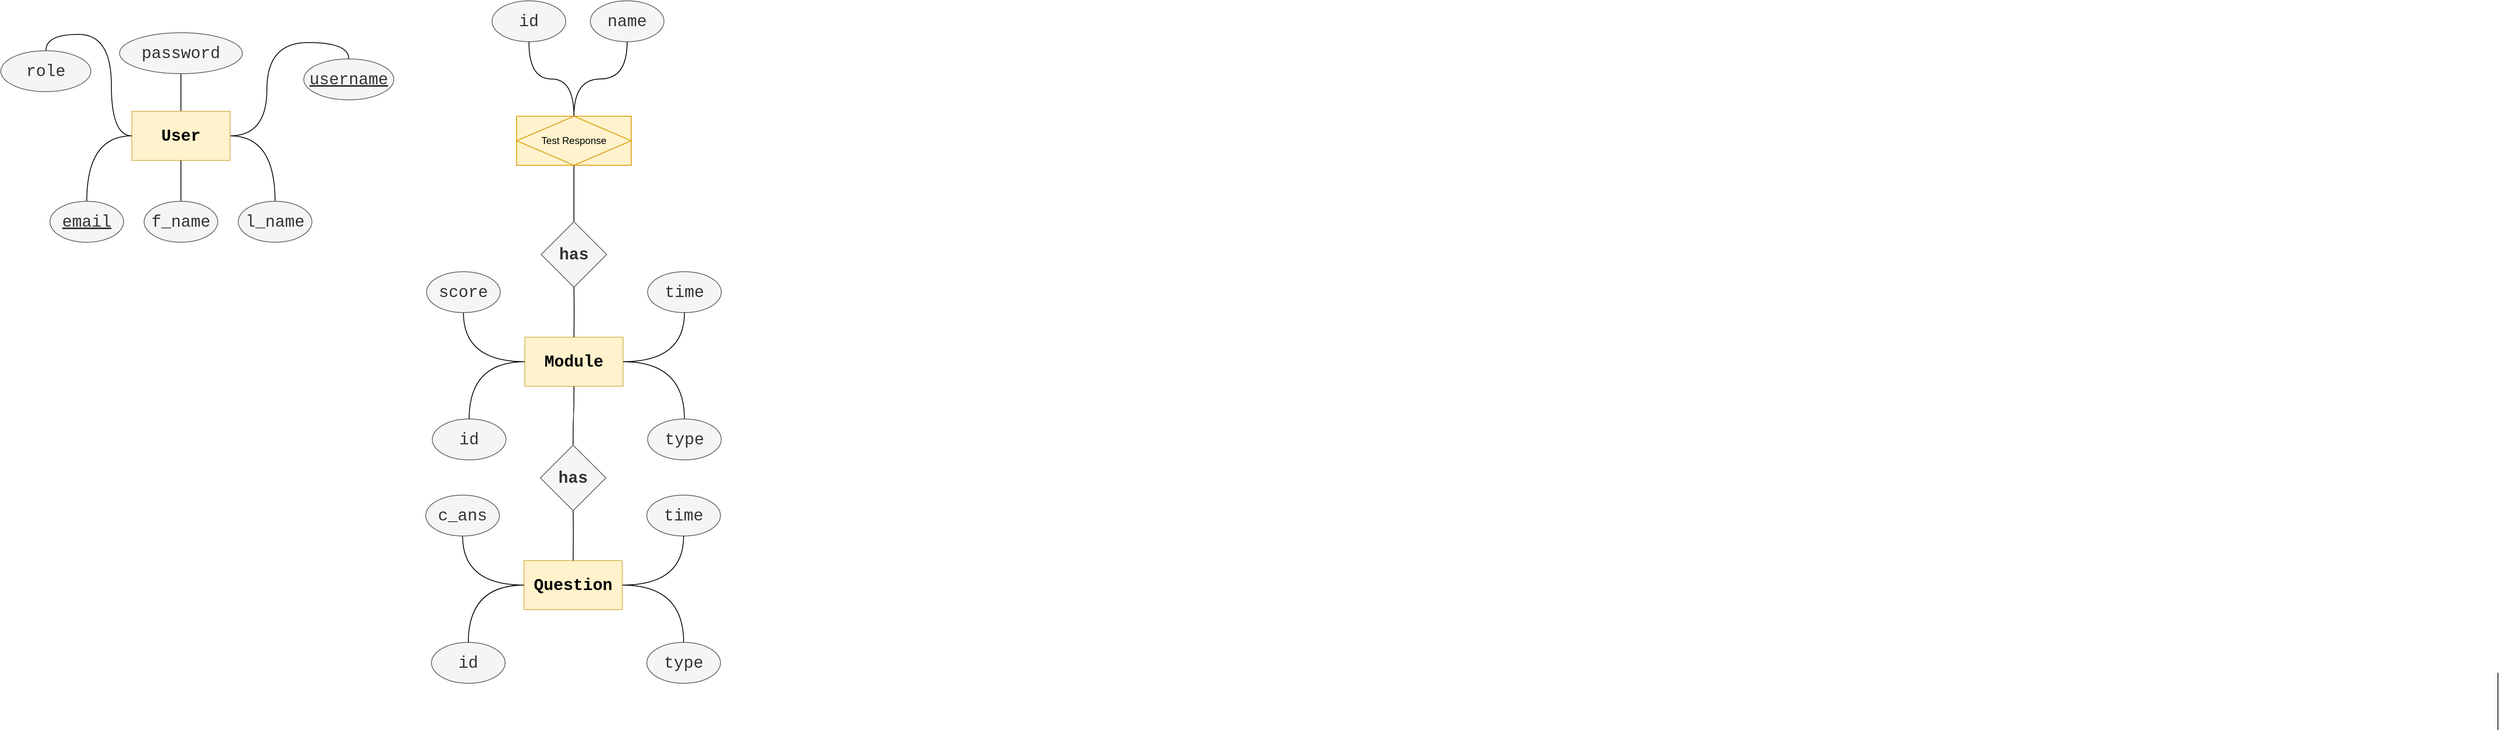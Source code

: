 <mxfile version="24.7.17">
  <diagram name="Page-1" id="eGLWEHnS6auaZB9XrZuT">
    <mxGraphModel dx="2064" dy="634" grid="1" gridSize="10" guides="1" tooltips="1" connect="1" arrows="1" fold="1" page="1" pageScale="1" pageWidth="850" pageHeight="1100" math="0" shadow="0">
      <root>
        <mxCell id="0" />
        <mxCell id="1" parent="0" />
        <mxCell id="Utq8X0_1eFS-AREOxyyB-11" style="edgeStyle=orthogonalEdgeStyle;shape=connector;curved=1;rounded=0;orthogonalLoop=1;jettySize=auto;html=1;strokeColor=default;align=center;verticalAlign=middle;fontFamily=Helvetica;fontSize=11;fontColor=default;labelBackgroundColor=default;endArrow=none;endFill=0;" parent="1" source="Utq8X0_1eFS-AREOxyyB-1" target="Utq8X0_1eFS-AREOxyyB-12" edge="1">
          <mxGeometry relative="1" as="geometry">
            <mxPoint x="70" y="274" as="targetPoint" />
          </mxGeometry>
        </mxCell>
        <mxCell id="Utq8X0_1eFS-AREOxyyB-13" style="edgeStyle=orthogonalEdgeStyle;shape=connector;curved=1;rounded=0;orthogonalLoop=1;jettySize=auto;html=1;strokeColor=default;align=center;verticalAlign=middle;fontFamily=Courier New;fontSize=20;fontColor=#333333;fontStyle=1;labelBackgroundColor=default;endArrow=none;endFill=0;entryX=0.5;entryY=0;entryDx=0;entryDy=0;" parent="1" source="Utq8X0_1eFS-AREOxyyB-1" target="Utq8X0_1eFS-AREOxyyB-14" edge="1">
          <mxGeometry relative="1" as="geometry">
            <mxPoint x="270" y="284" as="targetPoint" />
          </mxGeometry>
        </mxCell>
        <mxCell id="Utq8X0_1eFS-AREOxyyB-15" style="edgeStyle=orthogonalEdgeStyle;shape=connector;curved=1;rounded=0;orthogonalLoop=1;jettySize=auto;html=1;strokeColor=default;align=center;verticalAlign=middle;fontFamily=Courier New;fontSize=20;fontColor=#333333;fontStyle=1;labelBackgroundColor=default;endArrow=none;endFill=0;entryX=0.5;entryY=1;entryDx=0;entryDy=0;" parent="1" source="Utq8X0_1eFS-AREOxyyB-1" target="Utq8X0_1eFS-AREOxyyB-17" edge="1">
          <mxGeometry relative="1" as="geometry">
            <mxPoint x="180" y="114" as="targetPoint" />
          </mxGeometry>
        </mxCell>
        <mxCell id="Utq8X0_1eFS-AREOxyyB-19" style="edgeStyle=orthogonalEdgeStyle;shape=connector;curved=1;rounded=0;orthogonalLoop=1;jettySize=auto;html=1;strokeColor=default;align=center;verticalAlign=middle;fontFamily=Courier New;fontSize=20;fontColor=#333333;fontStyle=1;labelBackgroundColor=default;endArrow=none;endFill=0;" parent="1" source="Utq8X0_1eFS-AREOxyyB-1" target="Utq8X0_1eFS-AREOxyyB-18" edge="1">
          <mxGeometry relative="1" as="geometry" />
        </mxCell>
        <mxCell id="Utq8X0_1eFS-AREOxyyB-1" value="User" style="rounded=0;whiteSpace=wrap;html=1;fontFamily=Courier New;fontStyle=1;fontSize=20;fillColor=#fff2cc;strokeColor=#d6b656;" parent="1" vertex="1">
          <mxGeometry x="120" y="164" width="120" height="60" as="geometry" />
        </mxCell>
        <mxCell id="Utq8X0_1eFS-AREOxyyB-32" style="edgeStyle=orthogonalEdgeStyle;shape=connector;curved=1;rounded=0;orthogonalLoop=1;jettySize=auto;html=1;entryX=0.5;entryY=0;entryDx=0;entryDy=0;strokeColor=default;align=center;verticalAlign=middle;fontFamily=Courier New;fontSize=20;fontColor=#333333;fontStyle=1;labelBackgroundColor=default;endArrow=none;endFill=0;exitX=0.5;exitY=1;exitDx=0;exitDy=0;" parent="1" source="vWDLrot7ofiVmxJfl27Q-38" target="Utq8X0_1eFS-AREOxyyB-30" edge="1">
          <mxGeometry relative="1" as="geometry" />
        </mxCell>
        <mxCell id="Utq8X0_1eFS-AREOxyyB-7" style="edgeStyle=orthogonalEdgeStyle;rounded=0;orthogonalLoop=1;jettySize=auto;html=1;endArrow=none;endFill=0;curved=1;" parent="1" source="Utq8X0_1eFS-AREOxyyB-5" target="Utq8X0_1eFS-AREOxyyB-1" edge="1">
          <mxGeometry relative="1" as="geometry" />
        </mxCell>
        <mxCell id="Utq8X0_1eFS-AREOxyyB-5" value="&lt;span style=&quot;font-weight: normal;&quot;&gt;f_name&lt;/span&gt;" style="ellipse;whiteSpace=wrap;html=1;fontSize=20;fontFamily=Courier New;fillColor=#f5f5f5;strokeColor=#666666;rounded=0;fontStyle=1;fontColor=#333333;" parent="1" vertex="1">
          <mxGeometry x="135" y="274" width="90" height="50" as="geometry" />
        </mxCell>
        <mxCell id="Utq8X0_1eFS-AREOxyyB-12" value="&lt;span style=&quot;font-weight: normal;&quot;&gt;email&lt;/span&gt;" style="ellipse;whiteSpace=wrap;html=1;rounded=0;strokeColor=#666666;align=center;verticalAlign=middle;fontFamily=Courier New;fontSize=20;fontColor=#333333;fontStyle=5;fillColor=#f5f5f5;" parent="1" vertex="1">
          <mxGeometry x="20" y="274" width="90" height="50" as="geometry" />
        </mxCell>
        <mxCell id="Utq8X0_1eFS-AREOxyyB-14" value="username" style="ellipse;whiteSpace=wrap;html=1;rounded=0;strokeColor=#666666;align=center;verticalAlign=middle;fontFamily=Courier New;fontSize=20;fontColor=#333333;fontStyle=4;fillColor=#f5f5f5;" parent="1" vertex="1">
          <mxGeometry x="330" y="100" width="110" height="50" as="geometry" />
        </mxCell>
        <mxCell id="Utq8X0_1eFS-AREOxyyB-17" value="&lt;span style=&quot;font-weight: normal;&quot;&gt;password&lt;/span&gt;" style="ellipse;whiteSpace=wrap;html=1;rounded=0;strokeColor=#666666;align=center;verticalAlign=middle;fontFamily=Courier New;fontSize=20;fontColor=#333333;fontStyle=1;fillColor=#f5f5f5;" parent="1" vertex="1">
          <mxGeometry x="105" y="68" width="150" height="50" as="geometry" />
        </mxCell>
        <mxCell id="Utq8X0_1eFS-AREOxyyB-18" value="&lt;span style=&quot;font-weight: normal;&quot;&gt;l_name&lt;/span&gt;" style="ellipse;whiteSpace=wrap;html=1;fontSize=20;fontFamily=Courier New;fillColor=#f5f5f5;strokeColor=#666666;rounded=0;fontStyle=1;fontColor=#333333;" parent="1" vertex="1">
          <mxGeometry x="250" y="274" width="90" height="50" as="geometry" />
        </mxCell>
        <mxCell id="Utq8X0_1eFS-AREOxyyB-20" style="edgeStyle=orthogonalEdgeStyle;shape=connector;curved=1;rounded=0;orthogonalLoop=1;jettySize=auto;html=1;strokeColor=default;align=center;verticalAlign=middle;fontFamily=Courier New;fontSize=20;fontColor=#333333;fontStyle=1;labelBackgroundColor=default;endArrow=none;endFill=0;entryX=0.5;entryY=0;entryDx=0;entryDy=0;" parent="1" source="Utq8X0_1eFS-AREOxyyB-1" target="Utq8X0_1eFS-AREOxyyB-21" edge="1">
          <mxGeometry relative="1" as="geometry">
            <mxPoint x="-130" y="256.75" as="targetPoint" />
            <mxPoint x="120" y="197.25" as="sourcePoint" />
          </mxGeometry>
        </mxCell>
        <mxCell id="Utq8X0_1eFS-AREOxyyB-21" value="role" style="ellipse;whiteSpace=wrap;html=1;rounded=0;strokeColor=#666666;align=center;verticalAlign=middle;fontFamily=Courier New;fontSize=20;fontColor=#333333;fontStyle=0;fillColor=#f5f5f5;" parent="1" vertex="1">
          <mxGeometry x="-40" y="90" width="110" height="50" as="geometry" />
        </mxCell>
        <mxCell id="Utq8X0_1eFS-AREOxyyB-22" style="edgeStyle=orthogonalEdgeStyle;rounded=0;orthogonalLoop=1;jettySize=auto;html=1;endArrow=none;endFill=0;curved=1;entryX=0.5;entryY=0;entryDx=0;entryDy=0;" parent="1" source="Utq8X0_1eFS-AREOxyyB-23" target="vWDLrot7ofiVmxJfl27Q-38" edge="1">
          <mxGeometry relative="1" as="geometry">
            <mxPoint x="600" y="19" as="targetPoint" />
            <mxPoint x="600" y="119" as="sourcePoint" />
          </mxGeometry>
        </mxCell>
        <mxCell id="Utq8X0_1eFS-AREOxyyB-23" value="&lt;span style=&quot;font-weight: normal;&quot;&gt;id&lt;/span&gt;" style="ellipse;whiteSpace=wrap;html=1;fontSize=20;fontFamily=Courier New;fillColor=#f5f5f5;strokeColor=#666666;rounded=0;fontStyle=1;fontColor=#333333;" parent="1" vertex="1">
          <mxGeometry x="560" y="29" width="90" height="50" as="geometry" />
        </mxCell>
        <mxCell id="Utq8X0_1eFS-AREOxyyB-26" style="edgeStyle=orthogonalEdgeStyle;shape=connector;curved=1;rounded=0;orthogonalLoop=1;jettySize=auto;html=1;strokeColor=default;align=center;verticalAlign=middle;fontFamily=Courier New;fontSize=20;fontColor=#333333;fontStyle=1;labelBackgroundColor=default;endArrow=none;endFill=0;entryX=0.5;entryY=0;entryDx=0;entryDy=0;" parent="1" source="Utq8X0_1eFS-AREOxyyB-24" target="vWDLrot7ofiVmxJfl27Q-38" edge="1">
          <mxGeometry relative="1" as="geometry" />
        </mxCell>
        <mxCell id="Utq8X0_1eFS-AREOxyyB-24" value="&lt;span style=&quot;font-weight: normal;&quot;&gt;name&lt;/span&gt;" style="ellipse;whiteSpace=wrap;html=1;fontSize=20;fontFamily=Courier New;fillColor=#f5f5f5;strokeColor=#666666;rounded=0;fontStyle=1;fontColor=#333333;" parent="1" vertex="1">
          <mxGeometry x="680" y="29" width="90" height="50" as="geometry" />
        </mxCell>
        <mxCell id="Utq8X0_1eFS-AREOxyyB-30" value="has" style="rhombus;whiteSpace=wrap;html=1;rounded=0;strokeColor=#666666;align=center;verticalAlign=middle;fontFamily=Courier New;fontSize=20;fontColor=#333333;fontStyle=1;fillColor=#f5f5f5;" parent="1" vertex="1">
          <mxGeometry x="620" y="299" width="80" height="80" as="geometry" />
        </mxCell>
        <mxCell id="vWDLrot7ofiVmxJfl27Q-10" value="Module" style="rounded=0;whiteSpace=wrap;html=1;fontFamily=Courier New;fontStyle=1;fontSize=20;fillColor=#fff2cc;strokeColor=#d6b656;" vertex="1" parent="1">
          <mxGeometry x="600" y="440" width="120" height="60" as="geometry" />
        </mxCell>
        <mxCell id="vWDLrot7ofiVmxJfl27Q-11" style="edgeStyle=orthogonalEdgeStyle;shape=connector;curved=1;rounded=0;orthogonalLoop=1;jettySize=auto;html=1;strokeColor=default;align=center;verticalAlign=middle;fontFamily=Courier New;fontSize=20;fontColor=#333333;fontStyle=1;labelBackgroundColor=default;endArrow=none;endFill=0;exitX=1;exitY=0.5;exitDx=0;exitDy=0;" edge="1" target="vWDLrot7ofiVmxJfl27Q-12" parent="1" source="vWDLrot7ofiVmxJfl27Q-10">
          <mxGeometry relative="1" as="geometry">
            <mxPoint x="740" y="470" as="sourcePoint" />
          </mxGeometry>
        </mxCell>
        <mxCell id="vWDLrot7ofiVmxJfl27Q-12" value="&lt;span style=&quot;font-weight: 400;&quot;&gt;type&lt;/span&gt;" style="ellipse;whiteSpace=wrap;html=1;fontSize=20;fontFamily=Courier New;fillColor=#f5f5f5;strokeColor=#666666;rounded=0;fontStyle=1;fontColor=#333333;" vertex="1" parent="1">
          <mxGeometry x="750" y="540" width="90" height="50" as="geometry" />
        </mxCell>
        <mxCell id="vWDLrot7ofiVmxJfl27Q-14" value="&lt;span style=&quot;font-weight: 400;&quot;&gt;time&lt;/span&gt;" style="ellipse;whiteSpace=wrap;html=1;fontSize=20;fontFamily=Courier New;fillColor=#f5f5f5;strokeColor=#666666;rounded=0;fontStyle=1;fontColor=#333333;" vertex="1" parent="1">
          <mxGeometry x="750" y="360" width="90" height="50" as="geometry" />
        </mxCell>
        <mxCell id="vWDLrot7ofiVmxJfl27Q-16" style="edgeStyle=orthogonalEdgeStyle;shape=connector;curved=1;rounded=0;orthogonalLoop=1;jettySize=auto;html=1;strokeColor=default;align=center;verticalAlign=middle;fontFamily=Courier New;fontSize=20;fontColor=#333333;fontStyle=1;labelBackgroundColor=default;endArrow=none;endFill=0;exitX=1;exitY=0.5;exitDx=0;exitDy=0;entryX=0.5;entryY=1;entryDx=0;entryDy=0;" edge="1" parent="1" source="vWDLrot7ofiVmxJfl27Q-10" target="vWDLrot7ofiVmxJfl27Q-14">
          <mxGeometry relative="1" as="geometry">
            <mxPoint x="730" y="480" as="sourcePoint" />
            <mxPoint x="805" y="550" as="targetPoint" />
          </mxGeometry>
        </mxCell>
        <mxCell id="vWDLrot7ofiVmxJfl27Q-18" value="&lt;span style=&quot;font-weight: 400;&quot;&gt;id&lt;/span&gt;" style="ellipse;whiteSpace=wrap;html=1;fontSize=20;fontFamily=Courier New;fillColor=#f5f5f5;strokeColor=#666666;rounded=0;fontStyle=1;fontColor=#333333;" vertex="1" parent="1">
          <mxGeometry x="487" y="540" width="90" height="50" as="geometry" />
        </mxCell>
        <mxCell id="vWDLrot7ofiVmxJfl27Q-19" style="edgeStyle=orthogonalEdgeStyle;shape=connector;curved=1;rounded=0;orthogonalLoop=1;jettySize=auto;html=1;strokeColor=default;align=center;verticalAlign=middle;fontFamily=Helvetica;fontSize=11;fontColor=default;labelBackgroundColor=default;endArrow=none;endFill=0;exitX=0;exitY=0.5;exitDx=0;exitDy=0;entryX=0.5;entryY=0;entryDx=0;entryDy=0;" edge="1" parent="1" source="vWDLrot7ofiVmxJfl27Q-10" target="vWDLrot7ofiVmxJfl27Q-18">
          <mxGeometry relative="1" as="geometry">
            <mxPoint x="527.5" y="550" as="targetPoint" />
            <mxPoint x="582.5" y="470" as="sourcePoint" />
          </mxGeometry>
        </mxCell>
        <mxCell id="vWDLrot7ofiVmxJfl27Q-20" style="edgeStyle=orthogonalEdgeStyle;shape=connector;curved=1;rounded=0;orthogonalLoop=1;jettySize=auto;html=1;strokeColor=default;align=center;verticalAlign=middle;fontFamily=Courier New;fontSize=20;fontColor=#333333;fontStyle=1;labelBackgroundColor=default;endArrow=none;endFill=0;exitX=0;exitY=0.5;exitDx=0;exitDy=0;entryX=0.5;entryY=1;entryDx=0;entryDy=0;" edge="1" parent="1" source="vWDLrot7ofiVmxJfl27Q-10" target="vWDLrot7ofiVmxJfl27Q-21">
          <mxGeometry relative="1" as="geometry">
            <mxPoint x="514.47" y="470" as="sourcePoint" />
            <mxPoint x="540" y="410" as="targetPoint" />
          </mxGeometry>
        </mxCell>
        <mxCell id="vWDLrot7ofiVmxJfl27Q-21" value="&lt;span style=&quot;font-weight: 400;&quot;&gt;score&lt;/span&gt;" style="ellipse;whiteSpace=wrap;html=1;fontSize=20;fontFamily=Courier New;fillColor=#f5f5f5;strokeColor=#666666;rounded=0;fontStyle=1;fontColor=#333333;" vertex="1" parent="1">
          <mxGeometry x="480" y="360" width="90" height="50" as="geometry" />
        </mxCell>
        <mxCell id="vWDLrot7ofiVmxJfl27Q-22" style="edgeStyle=orthogonalEdgeStyle;shape=connector;curved=1;rounded=0;orthogonalLoop=1;jettySize=auto;html=1;entryX=0.5;entryY=0;entryDx=0;entryDy=0;strokeColor=default;align=center;verticalAlign=middle;fontFamily=Courier New;fontSize=20;fontColor=#333333;fontStyle=1;labelBackgroundColor=default;endArrow=none;endFill=0;" edge="1" parent="1">
          <mxGeometry relative="1" as="geometry">
            <mxPoint x="3010" y="850" as="sourcePoint" />
            <mxPoint x="3010" y="920" as="targetPoint" />
          </mxGeometry>
        </mxCell>
        <mxCell id="vWDLrot7ofiVmxJfl27Q-23" style="edgeStyle=orthogonalEdgeStyle;shape=connector;curved=1;rounded=0;orthogonalLoop=1;jettySize=auto;html=1;strokeColor=default;align=center;verticalAlign=middle;fontFamily=Courier New;fontSize=20;fontColor=#333333;fontStyle=1;labelBackgroundColor=default;endArrow=none;endFill=0;entryX=0.5;entryY=0;entryDx=0;entryDy=0;" edge="1" parent="1" target="vWDLrot7ofiVmxJfl27Q-10">
          <mxGeometry relative="1" as="geometry">
            <mxPoint x="660" y="379" as="sourcePoint" />
            <mxPoint x="660" y="440" as="targetPoint" />
          </mxGeometry>
        </mxCell>
        <mxCell id="vWDLrot7ofiVmxJfl27Q-25" style="edgeStyle=orthogonalEdgeStyle;shape=connector;curved=1;rounded=0;orthogonalLoop=1;jettySize=auto;html=1;entryX=0.5;entryY=0;entryDx=0;entryDy=0;strokeColor=default;align=center;verticalAlign=middle;fontFamily=Courier New;fontSize=20;fontColor=#333333;fontStyle=1;labelBackgroundColor=default;endArrow=none;endFill=0;exitX=0.5;exitY=1;exitDx=0;exitDy=0;" edge="1" target="vWDLrot7ofiVmxJfl27Q-26" parent="1" source="vWDLrot7ofiVmxJfl27Q-10">
          <mxGeometry relative="1" as="geometry">
            <mxPoint x="659" y="502" as="sourcePoint" />
          </mxGeometry>
        </mxCell>
        <mxCell id="vWDLrot7ofiVmxJfl27Q-26" value="has" style="rhombus;whiteSpace=wrap;html=1;rounded=0;strokeColor=#666666;align=center;verticalAlign=middle;fontFamily=Courier New;fontSize=20;fontColor=#333333;fontStyle=1;fillColor=#f5f5f5;" vertex="1" parent="1">
          <mxGeometry x="619" y="572" width="80" height="80" as="geometry" />
        </mxCell>
        <mxCell id="vWDLrot7ofiVmxJfl27Q-27" value="Question" style="rounded=0;whiteSpace=wrap;html=1;fontFamily=Courier New;fontStyle=1;fontSize=20;fillColor=#fff2cc;strokeColor=#d6b656;" vertex="1" parent="1">
          <mxGeometry x="599" y="713" width="120" height="60" as="geometry" />
        </mxCell>
        <mxCell id="vWDLrot7ofiVmxJfl27Q-28" style="edgeStyle=orthogonalEdgeStyle;shape=connector;curved=1;rounded=0;orthogonalLoop=1;jettySize=auto;html=1;strokeColor=default;align=center;verticalAlign=middle;fontFamily=Courier New;fontSize=20;fontColor=#333333;fontStyle=1;labelBackgroundColor=default;endArrow=none;endFill=0;exitX=1;exitY=0.5;exitDx=0;exitDy=0;" edge="1" source="vWDLrot7ofiVmxJfl27Q-27" target="vWDLrot7ofiVmxJfl27Q-29" parent="1">
          <mxGeometry relative="1" as="geometry">
            <mxPoint x="739" y="743" as="sourcePoint" />
          </mxGeometry>
        </mxCell>
        <mxCell id="vWDLrot7ofiVmxJfl27Q-29" value="&lt;span style=&quot;font-weight: 400;&quot;&gt;type&lt;/span&gt;" style="ellipse;whiteSpace=wrap;html=1;fontSize=20;fontFamily=Courier New;fillColor=#f5f5f5;strokeColor=#666666;rounded=0;fontStyle=1;fontColor=#333333;" vertex="1" parent="1">
          <mxGeometry x="749" y="813" width="90" height="50" as="geometry" />
        </mxCell>
        <mxCell id="vWDLrot7ofiVmxJfl27Q-30" value="&lt;span style=&quot;font-weight: 400;&quot;&gt;time&lt;/span&gt;" style="ellipse;whiteSpace=wrap;html=1;fontSize=20;fontFamily=Courier New;fillColor=#f5f5f5;strokeColor=#666666;rounded=0;fontStyle=1;fontColor=#333333;" vertex="1" parent="1">
          <mxGeometry x="749" y="633" width="90" height="50" as="geometry" />
        </mxCell>
        <mxCell id="vWDLrot7ofiVmxJfl27Q-31" style="edgeStyle=orthogonalEdgeStyle;shape=connector;curved=1;rounded=0;orthogonalLoop=1;jettySize=auto;html=1;strokeColor=default;align=center;verticalAlign=middle;fontFamily=Courier New;fontSize=20;fontColor=#333333;fontStyle=1;labelBackgroundColor=default;endArrow=none;endFill=0;exitX=1;exitY=0.5;exitDx=0;exitDy=0;entryX=0.5;entryY=1;entryDx=0;entryDy=0;" edge="1" source="vWDLrot7ofiVmxJfl27Q-27" target="vWDLrot7ofiVmxJfl27Q-30" parent="1">
          <mxGeometry relative="1" as="geometry">
            <mxPoint x="729" y="753" as="sourcePoint" />
            <mxPoint x="804" y="823" as="targetPoint" />
          </mxGeometry>
        </mxCell>
        <mxCell id="vWDLrot7ofiVmxJfl27Q-32" value="&lt;span style=&quot;font-weight: 400;&quot;&gt;id&lt;/span&gt;" style="ellipse;whiteSpace=wrap;html=1;fontSize=20;fontFamily=Courier New;fillColor=#f5f5f5;strokeColor=#666666;rounded=0;fontStyle=1;fontColor=#333333;" vertex="1" parent="1">
          <mxGeometry x="486" y="813" width="90" height="50" as="geometry" />
        </mxCell>
        <mxCell id="vWDLrot7ofiVmxJfl27Q-33" style="edgeStyle=orthogonalEdgeStyle;shape=connector;curved=1;rounded=0;orthogonalLoop=1;jettySize=auto;html=1;strokeColor=default;align=center;verticalAlign=middle;fontFamily=Helvetica;fontSize=11;fontColor=default;labelBackgroundColor=default;endArrow=none;endFill=0;exitX=0;exitY=0.5;exitDx=0;exitDy=0;entryX=0.5;entryY=0;entryDx=0;entryDy=0;" edge="1" source="vWDLrot7ofiVmxJfl27Q-27" target="vWDLrot7ofiVmxJfl27Q-32" parent="1">
          <mxGeometry relative="1" as="geometry">
            <mxPoint x="526.5" y="823" as="targetPoint" />
            <mxPoint x="581.5" y="743" as="sourcePoint" />
          </mxGeometry>
        </mxCell>
        <mxCell id="vWDLrot7ofiVmxJfl27Q-34" style="edgeStyle=orthogonalEdgeStyle;shape=connector;curved=1;rounded=0;orthogonalLoop=1;jettySize=auto;html=1;strokeColor=default;align=center;verticalAlign=middle;fontFamily=Courier New;fontSize=20;fontColor=#333333;fontStyle=1;labelBackgroundColor=default;endArrow=none;endFill=0;exitX=0;exitY=0.5;exitDx=0;exitDy=0;entryX=0.5;entryY=1;entryDx=0;entryDy=0;" edge="1" source="vWDLrot7ofiVmxJfl27Q-27" target="vWDLrot7ofiVmxJfl27Q-35" parent="1">
          <mxGeometry relative="1" as="geometry">
            <mxPoint x="513.47" y="743" as="sourcePoint" />
            <mxPoint x="539" y="683" as="targetPoint" />
          </mxGeometry>
        </mxCell>
        <mxCell id="vWDLrot7ofiVmxJfl27Q-35" value="&lt;span style=&quot;font-weight: 400;&quot;&gt;c_ans&lt;/span&gt;" style="ellipse;whiteSpace=wrap;html=1;fontSize=20;fontFamily=Courier New;fillColor=#f5f5f5;strokeColor=#666666;rounded=0;fontStyle=1;fontColor=#333333;" vertex="1" parent="1">
          <mxGeometry x="479" y="633" width="90" height="50" as="geometry" />
        </mxCell>
        <mxCell id="vWDLrot7ofiVmxJfl27Q-36" style="edgeStyle=orthogonalEdgeStyle;shape=connector;curved=1;rounded=0;orthogonalLoop=1;jettySize=auto;html=1;strokeColor=default;align=center;verticalAlign=middle;fontFamily=Courier New;fontSize=20;fontColor=#333333;fontStyle=1;labelBackgroundColor=default;endArrow=none;endFill=0;entryX=0.5;entryY=0;entryDx=0;entryDy=0;" edge="1" target="vWDLrot7ofiVmxJfl27Q-27" parent="1">
          <mxGeometry relative="1" as="geometry">
            <mxPoint x="659" y="652" as="sourcePoint" />
            <mxPoint x="659" y="713" as="targetPoint" />
          </mxGeometry>
        </mxCell>
        <mxCell id="vWDLrot7ofiVmxJfl27Q-38" value="Test Response" style="shape=associativeEntity;whiteSpace=wrap;html=1;align=center;fillColor=#FFF2CC;strokeColor=#d79b00;" vertex="1" parent="1">
          <mxGeometry x="590" y="170" width="140" height="60" as="geometry" />
        </mxCell>
      </root>
    </mxGraphModel>
  </diagram>
</mxfile>
